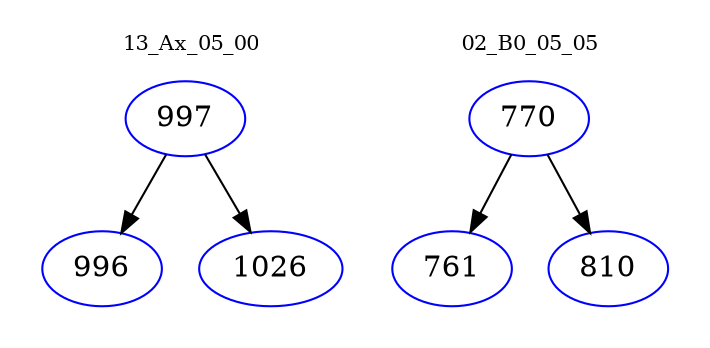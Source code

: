 digraph{
subgraph cluster_0 {
color = white
label = "13_Ax_05_00";
fontsize=10;
T0_997 [label="997", color="blue"]
T0_997 -> T0_996 [color="black"]
T0_996 [label="996", color="blue"]
T0_997 -> T0_1026 [color="black"]
T0_1026 [label="1026", color="blue"]
}
subgraph cluster_1 {
color = white
label = "02_B0_05_05";
fontsize=10;
T1_770 [label="770", color="blue"]
T1_770 -> T1_761 [color="black"]
T1_761 [label="761", color="blue"]
T1_770 -> T1_810 [color="black"]
T1_810 [label="810", color="blue"]
}
}
